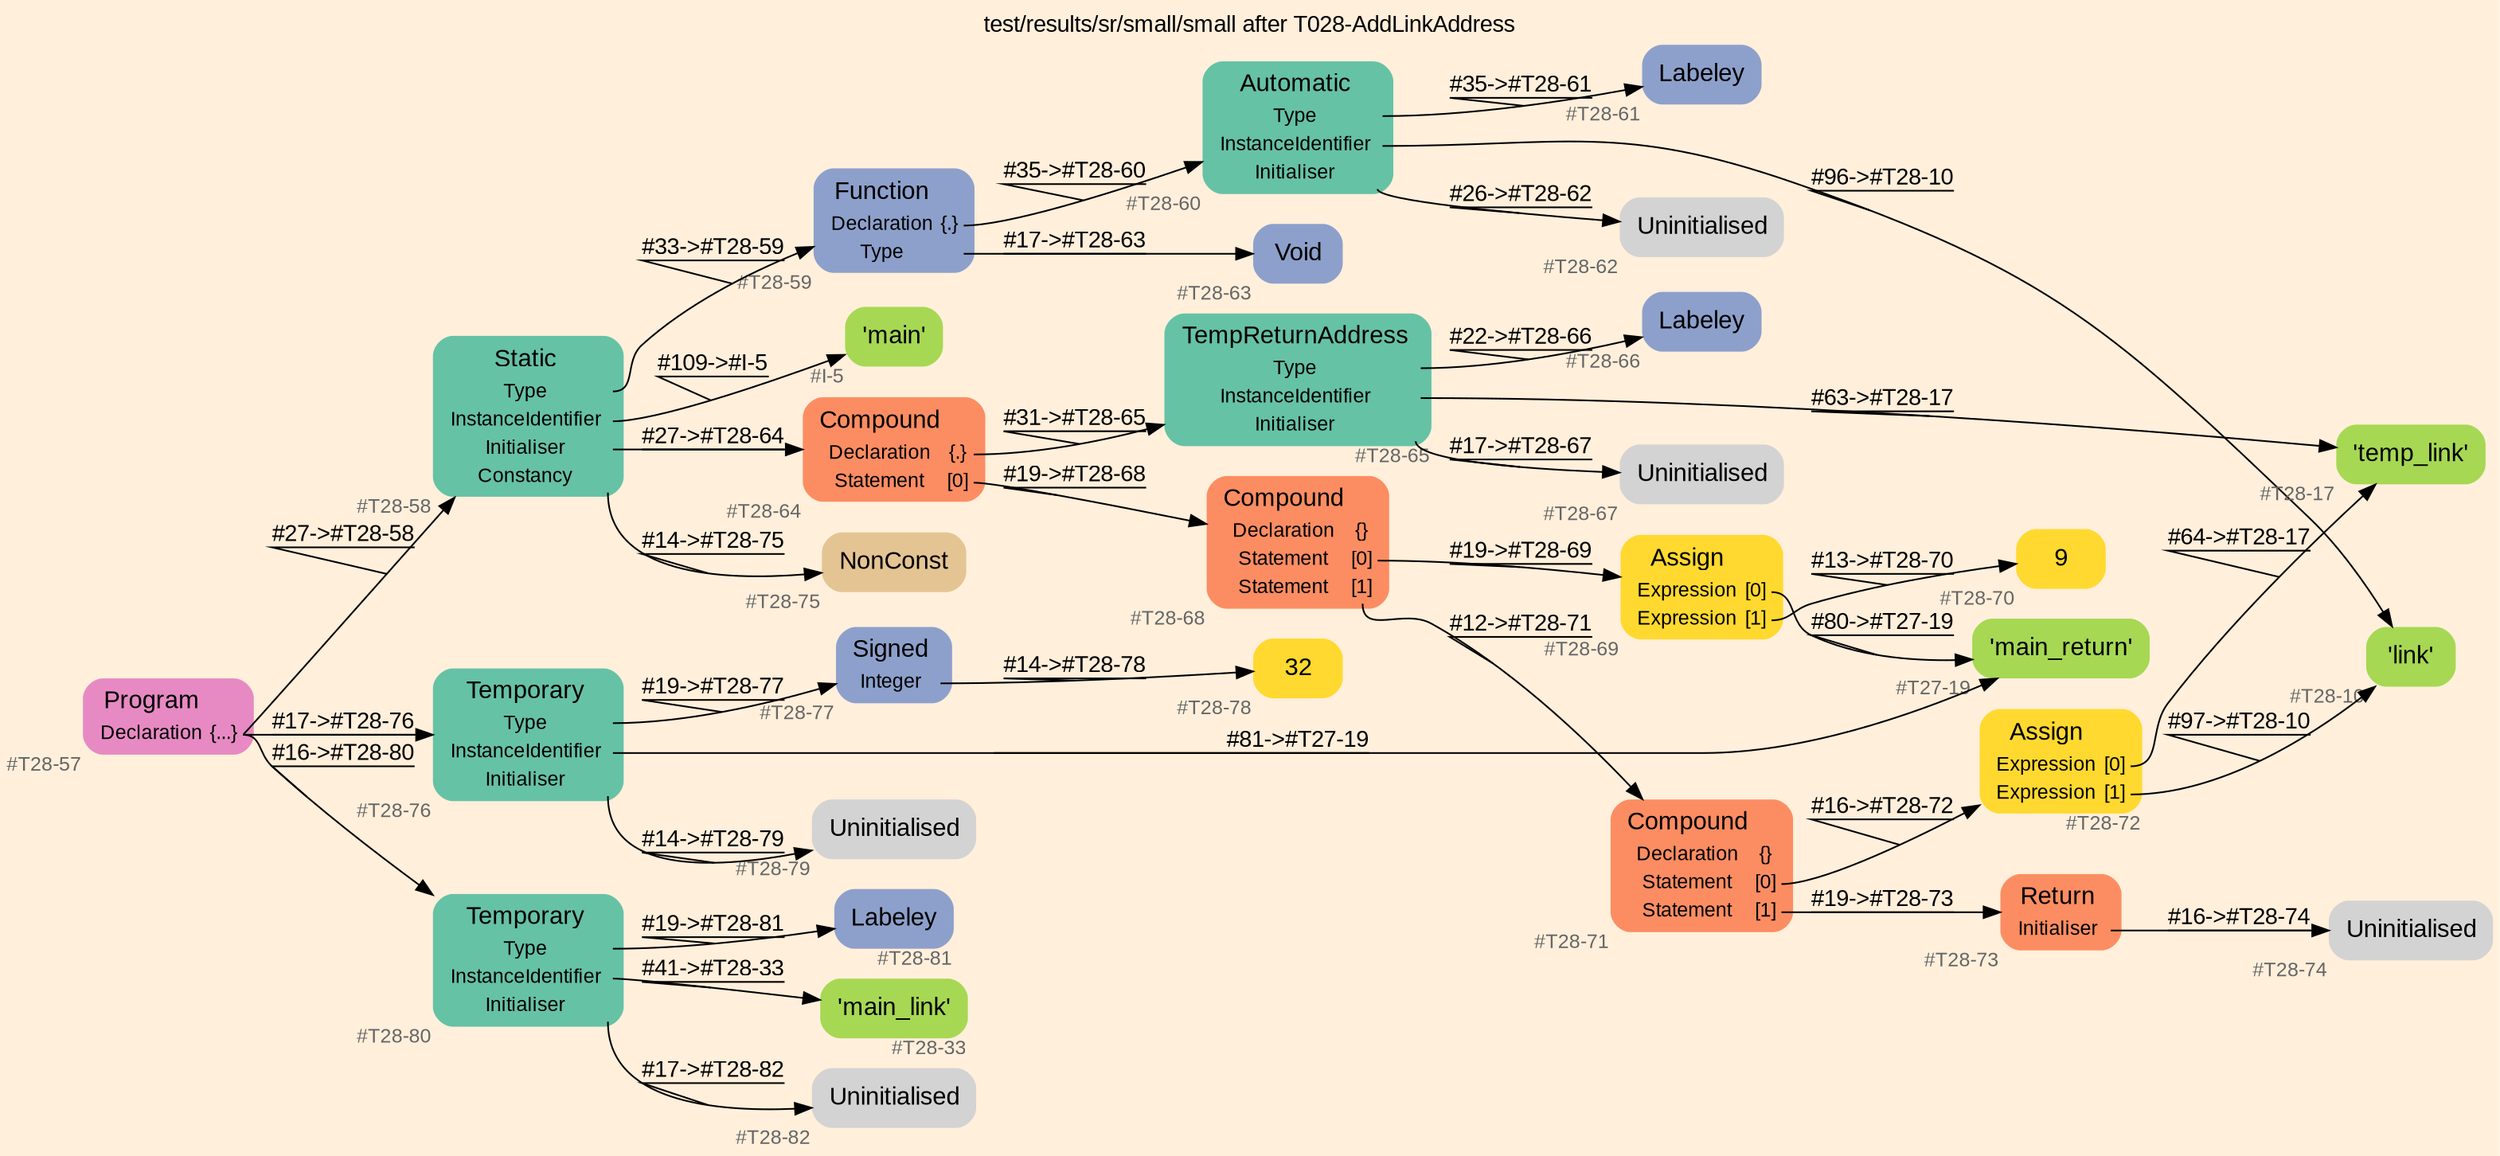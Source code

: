 digraph "test/results/sr/small/small after T028-AddLinkAddress" {
label = "test/results/sr/small/small after T028-AddLinkAddress"
labelloc = t
graph [
    rankdir = "LR"
    ranksep = 0.3
    bgcolor = antiquewhite1
    color = black
    fontcolor = black
    fontname = "Arial"
];
node [
    fontname = "Arial"
];
edge [
    fontname = "Arial"
];

// -------------------- node figure --------------------
// -------- block #T28-57 ----------
"#T28-57" [
    fillcolor = "/set28/4"
    xlabel = "#T28-57"
    fontsize = "12"
    fontcolor = grey40
    shape = "plaintext"
    label = <<TABLE BORDER="0" CELLBORDER="0" CELLSPACING="0">
     <TR><TD><FONT COLOR="black" POINT-SIZE="15">Program</FONT></TD></TR>
     <TR><TD><FONT COLOR="black" POINT-SIZE="12">Declaration</FONT></TD><TD PORT="port0"><FONT COLOR="black" POINT-SIZE="12">{...}</FONT></TD></TR>
    </TABLE>>
    style = "rounded,filled"
];

// -------- block #T28-58 ----------
"#T28-58" [
    fillcolor = "/set28/1"
    xlabel = "#T28-58"
    fontsize = "12"
    fontcolor = grey40
    shape = "plaintext"
    label = <<TABLE BORDER="0" CELLBORDER="0" CELLSPACING="0">
     <TR><TD><FONT COLOR="black" POINT-SIZE="15">Static</FONT></TD></TR>
     <TR><TD><FONT COLOR="black" POINT-SIZE="12">Type</FONT></TD><TD PORT="port0"></TD></TR>
     <TR><TD><FONT COLOR="black" POINT-SIZE="12">InstanceIdentifier</FONT></TD><TD PORT="port1"></TD></TR>
     <TR><TD><FONT COLOR="black" POINT-SIZE="12">Initialiser</FONT></TD><TD PORT="port2"></TD></TR>
     <TR><TD><FONT COLOR="black" POINT-SIZE="12">Constancy</FONT></TD><TD PORT="port3"></TD></TR>
    </TABLE>>
    style = "rounded,filled"
];

// -------- block #T28-59 ----------
"#T28-59" [
    fillcolor = "/set28/3"
    xlabel = "#T28-59"
    fontsize = "12"
    fontcolor = grey40
    shape = "plaintext"
    label = <<TABLE BORDER="0" CELLBORDER="0" CELLSPACING="0">
     <TR><TD><FONT COLOR="black" POINT-SIZE="15">Function</FONT></TD></TR>
     <TR><TD><FONT COLOR="black" POINT-SIZE="12">Declaration</FONT></TD><TD PORT="port0"><FONT COLOR="black" POINT-SIZE="12">{.}</FONT></TD></TR>
     <TR><TD><FONT COLOR="black" POINT-SIZE="12">Type</FONT></TD><TD PORT="port1"></TD></TR>
    </TABLE>>
    style = "rounded,filled"
];

// -------- block #T28-60 ----------
"#T28-60" [
    fillcolor = "/set28/1"
    xlabel = "#T28-60"
    fontsize = "12"
    fontcolor = grey40
    shape = "plaintext"
    label = <<TABLE BORDER="0" CELLBORDER="0" CELLSPACING="0">
     <TR><TD><FONT COLOR="black" POINT-SIZE="15">Automatic</FONT></TD></TR>
     <TR><TD><FONT COLOR="black" POINT-SIZE="12">Type</FONT></TD><TD PORT="port0"></TD></TR>
     <TR><TD><FONT COLOR="black" POINT-SIZE="12">InstanceIdentifier</FONT></TD><TD PORT="port1"></TD></TR>
     <TR><TD><FONT COLOR="black" POINT-SIZE="12">Initialiser</FONT></TD><TD PORT="port2"></TD></TR>
    </TABLE>>
    style = "rounded,filled"
];

// -------- block #T28-61 ----------
"#T28-61" [
    fillcolor = "/set28/3"
    xlabel = "#T28-61"
    fontsize = "12"
    fontcolor = grey40
    shape = "plaintext"
    label = <<TABLE BORDER="0" CELLBORDER="0" CELLSPACING="0">
     <TR><TD><FONT COLOR="black" POINT-SIZE="15">Labeley</FONT></TD></TR>
    </TABLE>>
    style = "rounded,filled"
];

// -------- block #T28-10 ----------
"#T28-10" [
    fillcolor = "/set28/5"
    xlabel = "#T28-10"
    fontsize = "12"
    fontcolor = grey40
    shape = "plaintext"
    label = <<TABLE BORDER="0" CELLBORDER="0" CELLSPACING="0">
     <TR><TD><FONT COLOR="black" POINT-SIZE="15">'link'</FONT></TD></TR>
    </TABLE>>
    style = "rounded,filled"
];

// -------- block #T28-62 ----------
"#T28-62" [
    xlabel = "#T28-62"
    fontsize = "12"
    fontcolor = grey40
    shape = "plaintext"
    label = <<TABLE BORDER="0" CELLBORDER="0" CELLSPACING="0">
     <TR><TD><FONT COLOR="black" POINT-SIZE="15">Uninitialised</FONT></TD></TR>
    </TABLE>>
    style = "rounded,filled"
];

// -------- block #T28-63 ----------
"#T28-63" [
    fillcolor = "/set28/3"
    xlabel = "#T28-63"
    fontsize = "12"
    fontcolor = grey40
    shape = "plaintext"
    label = <<TABLE BORDER="0" CELLBORDER="0" CELLSPACING="0">
     <TR><TD><FONT COLOR="black" POINT-SIZE="15">Void</FONT></TD></TR>
    </TABLE>>
    style = "rounded,filled"
];

// -------- block #I-5 ----------
"#I-5" [
    fillcolor = "/set28/5"
    xlabel = "#I-5"
    fontsize = "12"
    fontcolor = grey40
    shape = "plaintext"
    label = <<TABLE BORDER="0" CELLBORDER="0" CELLSPACING="0">
     <TR><TD><FONT COLOR="black" POINT-SIZE="15">'main'</FONT></TD></TR>
    </TABLE>>
    style = "rounded,filled"
];

// -------- block #T28-64 ----------
"#T28-64" [
    fillcolor = "/set28/2"
    xlabel = "#T28-64"
    fontsize = "12"
    fontcolor = grey40
    shape = "plaintext"
    label = <<TABLE BORDER="0" CELLBORDER="0" CELLSPACING="0">
     <TR><TD><FONT COLOR="black" POINT-SIZE="15">Compound</FONT></TD></TR>
     <TR><TD><FONT COLOR="black" POINT-SIZE="12">Declaration</FONT></TD><TD PORT="port0"><FONT COLOR="black" POINT-SIZE="12">{.}</FONT></TD></TR>
     <TR><TD><FONT COLOR="black" POINT-SIZE="12">Statement</FONT></TD><TD PORT="port1"><FONT COLOR="black" POINT-SIZE="12">[0]</FONT></TD></TR>
    </TABLE>>
    style = "rounded,filled"
];

// -------- block #T28-65 ----------
"#T28-65" [
    fillcolor = "/set28/1"
    xlabel = "#T28-65"
    fontsize = "12"
    fontcolor = grey40
    shape = "plaintext"
    label = <<TABLE BORDER="0" CELLBORDER="0" CELLSPACING="0">
     <TR><TD><FONT COLOR="black" POINT-SIZE="15">TempReturnAddress</FONT></TD></TR>
     <TR><TD><FONT COLOR="black" POINT-SIZE="12">Type</FONT></TD><TD PORT="port0"></TD></TR>
     <TR><TD><FONT COLOR="black" POINT-SIZE="12">InstanceIdentifier</FONT></TD><TD PORT="port1"></TD></TR>
     <TR><TD><FONT COLOR="black" POINT-SIZE="12">Initialiser</FONT></TD><TD PORT="port2"></TD></TR>
    </TABLE>>
    style = "rounded,filled"
];

// -------- block #T28-66 ----------
"#T28-66" [
    fillcolor = "/set28/3"
    xlabel = "#T28-66"
    fontsize = "12"
    fontcolor = grey40
    shape = "plaintext"
    label = <<TABLE BORDER="0" CELLBORDER="0" CELLSPACING="0">
     <TR><TD><FONT COLOR="black" POINT-SIZE="15">Labeley</FONT></TD></TR>
    </TABLE>>
    style = "rounded,filled"
];

// -------- block #T28-17 ----------
"#T28-17" [
    fillcolor = "/set28/5"
    xlabel = "#T28-17"
    fontsize = "12"
    fontcolor = grey40
    shape = "plaintext"
    label = <<TABLE BORDER="0" CELLBORDER="0" CELLSPACING="0">
     <TR><TD><FONT COLOR="black" POINT-SIZE="15">'temp_link'</FONT></TD></TR>
    </TABLE>>
    style = "rounded,filled"
];

// -------- block #T28-67 ----------
"#T28-67" [
    xlabel = "#T28-67"
    fontsize = "12"
    fontcolor = grey40
    shape = "plaintext"
    label = <<TABLE BORDER="0" CELLBORDER="0" CELLSPACING="0">
     <TR><TD><FONT COLOR="black" POINT-SIZE="15">Uninitialised</FONT></TD></TR>
    </TABLE>>
    style = "rounded,filled"
];

// -------- block #T28-68 ----------
"#T28-68" [
    fillcolor = "/set28/2"
    xlabel = "#T28-68"
    fontsize = "12"
    fontcolor = grey40
    shape = "plaintext"
    label = <<TABLE BORDER="0" CELLBORDER="0" CELLSPACING="0">
     <TR><TD><FONT COLOR="black" POINT-SIZE="15">Compound</FONT></TD></TR>
     <TR><TD><FONT COLOR="black" POINT-SIZE="12">Declaration</FONT></TD><TD PORT="port0"><FONT COLOR="black" POINT-SIZE="12">{}</FONT></TD></TR>
     <TR><TD><FONT COLOR="black" POINT-SIZE="12">Statement</FONT></TD><TD PORT="port1"><FONT COLOR="black" POINT-SIZE="12">[0]</FONT></TD></TR>
     <TR><TD><FONT COLOR="black" POINT-SIZE="12">Statement</FONT></TD><TD PORT="port2"><FONT COLOR="black" POINT-SIZE="12">[1]</FONT></TD></TR>
    </TABLE>>
    style = "rounded,filled"
];

// -------- block #T28-69 ----------
"#T28-69" [
    fillcolor = "/set28/6"
    xlabel = "#T28-69"
    fontsize = "12"
    fontcolor = grey40
    shape = "plaintext"
    label = <<TABLE BORDER="0" CELLBORDER="0" CELLSPACING="0">
     <TR><TD><FONT COLOR="black" POINT-SIZE="15">Assign</FONT></TD></TR>
     <TR><TD><FONT COLOR="black" POINT-SIZE="12">Expression</FONT></TD><TD PORT="port0"><FONT COLOR="black" POINT-SIZE="12">[0]</FONT></TD></TR>
     <TR><TD><FONT COLOR="black" POINT-SIZE="12">Expression</FONT></TD><TD PORT="port1"><FONT COLOR="black" POINT-SIZE="12">[1]</FONT></TD></TR>
    </TABLE>>
    style = "rounded,filled"
];

// -------- block #T27-19 ----------
"#T27-19" [
    fillcolor = "/set28/5"
    xlabel = "#T27-19"
    fontsize = "12"
    fontcolor = grey40
    shape = "plaintext"
    label = <<TABLE BORDER="0" CELLBORDER="0" CELLSPACING="0">
     <TR><TD><FONT COLOR="black" POINT-SIZE="15">'main_return'</FONT></TD></TR>
    </TABLE>>
    style = "rounded,filled"
];

// -------- block #T28-70 ----------
"#T28-70" [
    fillcolor = "/set28/6"
    xlabel = "#T28-70"
    fontsize = "12"
    fontcolor = grey40
    shape = "plaintext"
    label = <<TABLE BORDER="0" CELLBORDER="0" CELLSPACING="0">
     <TR><TD><FONT COLOR="black" POINT-SIZE="15">9</FONT></TD></TR>
    </TABLE>>
    style = "rounded,filled"
];

// -------- block #T28-71 ----------
"#T28-71" [
    fillcolor = "/set28/2"
    xlabel = "#T28-71"
    fontsize = "12"
    fontcolor = grey40
    shape = "plaintext"
    label = <<TABLE BORDER="0" CELLBORDER="0" CELLSPACING="0">
     <TR><TD><FONT COLOR="black" POINT-SIZE="15">Compound</FONT></TD></TR>
     <TR><TD><FONT COLOR="black" POINT-SIZE="12">Declaration</FONT></TD><TD PORT="port0"><FONT COLOR="black" POINT-SIZE="12">{}</FONT></TD></TR>
     <TR><TD><FONT COLOR="black" POINT-SIZE="12">Statement</FONT></TD><TD PORT="port1"><FONT COLOR="black" POINT-SIZE="12">[0]</FONT></TD></TR>
     <TR><TD><FONT COLOR="black" POINT-SIZE="12">Statement</FONT></TD><TD PORT="port2"><FONT COLOR="black" POINT-SIZE="12">[1]</FONT></TD></TR>
    </TABLE>>
    style = "rounded,filled"
];

// -------- block #T28-72 ----------
"#T28-72" [
    fillcolor = "/set28/6"
    xlabel = "#T28-72"
    fontsize = "12"
    fontcolor = grey40
    shape = "plaintext"
    label = <<TABLE BORDER="0" CELLBORDER="0" CELLSPACING="0">
     <TR><TD><FONT COLOR="black" POINT-SIZE="15">Assign</FONT></TD></TR>
     <TR><TD><FONT COLOR="black" POINT-SIZE="12">Expression</FONT></TD><TD PORT="port0"><FONT COLOR="black" POINT-SIZE="12">[0]</FONT></TD></TR>
     <TR><TD><FONT COLOR="black" POINT-SIZE="12">Expression</FONT></TD><TD PORT="port1"><FONT COLOR="black" POINT-SIZE="12">[1]</FONT></TD></TR>
    </TABLE>>
    style = "rounded,filled"
];

// -------- block #T28-73 ----------
"#T28-73" [
    fillcolor = "/set28/2"
    xlabel = "#T28-73"
    fontsize = "12"
    fontcolor = grey40
    shape = "plaintext"
    label = <<TABLE BORDER="0" CELLBORDER="0" CELLSPACING="0">
     <TR><TD><FONT COLOR="black" POINT-SIZE="15">Return</FONT></TD></TR>
     <TR><TD><FONT COLOR="black" POINT-SIZE="12">Initialiser</FONT></TD><TD PORT="port0"></TD></TR>
    </TABLE>>
    style = "rounded,filled"
];

// -------- block #T28-74 ----------
"#T28-74" [
    xlabel = "#T28-74"
    fontsize = "12"
    fontcolor = grey40
    shape = "plaintext"
    label = <<TABLE BORDER="0" CELLBORDER="0" CELLSPACING="0">
     <TR><TD><FONT COLOR="black" POINT-SIZE="15">Uninitialised</FONT></TD></TR>
    </TABLE>>
    style = "rounded,filled"
];

// -------- block #T28-75 ----------
"#T28-75" [
    fillcolor = "/set28/7"
    xlabel = "#T28-75"
    fontsize = "12"
    fontcolor = grey40
    shape = "plaintext"
    label = <<TABLE BORDER="0" CELLBORDER="0" CELLSPACING="0">
     <TR><TD><FONT COLOR="black" POINT-SIZE="15">NonConst</FONT></TD></TR>
    </TABLE>>
    style = "rounded,filled"
];

// -------- block #T28-76 ----------
"#T28-76" [
    fillcolor = "/set28/1"
    xlabel = "#T28-76"
    fontsize = "12"
    fontcolor = grey40
    shape = "plaintext"
    label = <<TABLE BORDER="0" CELLBORDER="0" CELLSPACING="0">
     <TR><TD><FONT COLOR="black" POINT-SIZE="15">Temporary</FONT></TD></TR>
     <TR><TD><FONT COLOR="black" POINT-SIZE="12">Type</FONT></TD><TD PORT="port0"></TD></TR>
     <TR><TD><FONT COLOR="black" POINT-SIZE="12">InstanceIdentifier</FONT></TD><TD PORT="port1"></TD></TR>
     <TR><TD><FONT COLOR="black" POINT-SIZE="12">Initialiser</FONT></TD><TD PORT="port2"></TD></TR>
    </TABLE>>
    style = "rounded,filled"
];

// -------- block #T28-77 ----------
"#T28-77" [
    fillcolor = "/set28/3"
    xlabel = "#T28-77"
    fontsize = "12"
    fontcolor = grey40
    shape = "plaintext"
    label = <<TABLE BORDER="0" CELLBORDER="0" CELLSPACING="0">
     <TR><TD><FONT COLOR="black" POINT-SIZE="15">Signed</FONT></TD></TR>
     <TR><TD><FONT COLOR="black" POINT-SIZE="12">Integer</FONT></TD><TD PORT="port0"></TD></TR>
    </TABLE>>
    style = "rounded,filled"
];

// -------- block #T28-78 ----------
"#T28-78" [
    fillcolor = "/set28/6"
    xlabel = "#T28-78"
    fontsize = "12"
    fontcolor = grey40
    shape = "plaintext"
    label = <<TABLE BORDER="0" CELLBORDER="0" CELLSPACING="0">
     <TR><TD><FONT COLOR="black" POINT-SIZE="15">32</FONT></TD></TR>
    </TABLE>>
    style = "rounded,filled"
];

// -------- block #T28-79 ----------
"#T28-79" [
    xlabel = "#T28-79"
    fontsize = "12"
    fontcolor = grey40
    shape = "plaintext"
    label = <<TABLE BORDER="0" CELLBORDER="0" CELLSPACING="0">
     <TR><TD><FONT COLOR="black" POINT-SIZE="15">Uninitialised</FONT></TD></TR>
    </TABLE>>
    style = "rounded,filled"
];

// -------- block #T28-80 ----------
"#T28-80" [
    fillcolor = "/set28/1"
    xlabel = "#T28-80"
    fontsize = "12"
    fontcolor = grey40
    shape = "plaintext"
    label = <<TABLE BORDER="0" CELLBORDER="0" CELLSPACING="0">
     <TR><TD><FONT COLOR="black" POINT-SIZE="15">Temporary</FONT></TD></TR>
     <TR><TD><FONT COLOR="black" POINT-SIZE="12">Type</FONT></TD><TD PORT="port0"></TD></TR>
     <TR><TD><FONT COLOR="black" POINT-SIZE="12">InstanceIdentifier</FONT></TD><TD PORT="port1"></TD></TR>
     <TR><TD><FONT COLOR="black" POINT-SIZE="12">Initialiser</FONT></TD><TD PORT="port2"></TD></TR>
    </TABLE>>
    style = "rounded,filled"
];

// -------- block #T28-81 ----------
"#T28-81" [
    fillcolor = "/set28/3"
    xlabel = "#T28-81"
    fontsize = "12"
    fontcolor = grey40
    shape = "plaintext"
    label = <<TABLE BORDER="0" CELLBORDER="0" CELLSPACING="0">
     <TR><TD><FONT COLOR="black" POINT-SIZE="15">Labeley</FONT></TD></TR>
    </TABLE>>
    style = "rounded,filled"
];

// -------- block #T28-33 ----------
"#T28-33" [
    fillcolor = "/set28/5"
    xlabel = "#T28-33"
    fontsize = "12"
    fontcolor = grey40
    shape = "plaintext"
    label = <<TABLE BORDER="0" CELLBORDER="0" CELLSPACING="0">
     <TR><TD><FONT COLOR="black" POINT-SIZE="15">'main_link'</FONT></TD></TR>
    </TABLE>>
    style = "rounded,filled"
];

// -------- block #T28-82 ----------
"#T28-82" [
    xlabel = "#T28-82"
    fontsize = "12"
    fontcolor = grey40
    shape = "plaintext"
    label = <<TABLE BORDER="0" CELLBORDER="0" CELLSPACING="0">
     <TR><TD><FONT COLOR="black" POINT-SIZE="15">Uninitialised</FONT></TD></TR>
    </TABLE>>
    style = "rounded,filled"
];

"#T28-57":port0 -> "#T28-58" [
    label = "#27-&gt;#T28-58"
    decorate = true
    color = black
    fontcolor = black
];

"#T28-57":port0 -> "#T28-76" [
    label = "#17-&gt;#T28-76"
    decorate = true
    color = black
    fontcolor = black
];

"#T28-57":port0 -> "#T28-80" [
    label = "#16-&gt;#T28-80"
    decorate = true
    color = black
    fontcolor = black
];

"#T28-58":port0 -> "#T28-59" [
    label = "#33-&gt;#T28-59"
    decorate = true
    color = black
    fontcolor = black
];

"#T28-58":port1 -> "#I-5" [
    label = "#109-&gt;#I-5"
    decorate = true
    color = black
    fontcolor = black
];

"#T28-58":port2 -> "#T28-64" [
    label = "#27-&gt;#T28-64"
    decorate = true
    color = black
    fontcolor = black
];

"#T28-58":port3 -> "#T28-75" [
    label = "#14-&gt;#T28-75"
    decorate = true
    color = black
    fontcolor = black
];

"#T28-59":port0 -> "#T28-60" [
    label = "#35-&gt;#T28-60"
    decorate = true
    color = black
    fontcolor = black
];

"#T28-59":port1 -> "#T28-63" [
    label = "#17-&gt;#T28-63"
    decorate = true
    color = black
    fontcolor = black
];

"#T28-60":port0 -> "#T28-61" [
    label = "#35-&gt;#T28-61"
    decorate = true
    color = black
    fontcolor = black
];

"#T28-60":port1 -> "#T28-10" [
    label = "#96-&gt;#T28-10"
    decorate = true
    color = black
    fontcolor = black
];

"#T28-60":port2 -> "#T28-62" [
    label = "#26-&gt;#T28-62"
    decorate = true
    color = black
    fontcolor = black
];

"#T28-64":port0 -> "#T28-65" [
    label = "#31-&gt;#T28-65"
    decorate = true
    color = black
    fontcolor = black
];

"#T28-64":port1 -> "#T28-68" [
    label = "#19-&gt;#T28-68"
    decorate = true
    color = black
    fontcolor = black
];

"#T28-65":port0 -> "#T28-66" [
    label = "#22-&gt;#T28-66"
    decorate = true
    color = black
    fontcolor = black
];

"#T28-65":port1 -> "#T28-17" [
    label = "#63-&gt;#T28-17"
    decorate = true
    color = black
    fontcolor = black
];

"#T28-65":port2 -> "#T28-67" [
    label = "#17-&gt;#T28-67"
    decorate = true
    color = black
    fontcolor = black
];

"#T28-68":port1 -> "#T28-69" [
    label = "#19-&gt;#T28-69"
    decorate = true
    color = black
    fontcolor = black
];

"#T28-68":port2 -> "#T28-71" [
    label = "#12-&gt;#T28-71"
    decorate = true
    color = black
    fontcolor = black
];

"#T28-69":port0 -> "#T27-19" [
    label = "#80-&gt;#T27-19"
    decorate = true
    color = black
    fontcolor = black
];

"#T28-69":port1 -> "#T28-70" [
    label = "#13-&gt;#T28-70"
    decorate = true
    color = black
    fontcolor = black
];

"#T28-71":port1 -> "#T28-72" [
    label = "#16-&gt;#T28-72"
    decorate = true
    color = black
    fontcolor = black
];

"#T28-71":port2 -> "#T28-73" [
    label = "#19-&gt;#T28-73"
    decorate = true
    color = black
    fontcolor = black
];

"#T28-72":port0 -> "#T28-17" [
    label = "#64-&gt;#T28-17"
    decorate = true
    color = black
    fontcolor = black
];

"#T28-72":port1 -> "#T28-10" [
    label = "#97-&gt;#T28-10"
    decorate = true
    color = black
    fontcolor = black
];

"#T28-73":port0 -> "#T28-74" [
    label = "#16-&gt;#T28-74"
    decorate = true
    color = black
    fontcolor = black
];

"#T28-76":port0 -> "#T28-77" [
    label = "#19-&gt;#T28-77"
    decorate = true
    color = black
    fontcolor = black
];

"#T28-76":port1 -> "#T27-19" [
    label = "#81-&gt;#T27-19"
    decorate = true
    color = black
    fontcolor = black
];

"#T28-76":port2 -> "#T28-79" [
    label = "#14-&gt;#T28-79"
    decorate = true
    color = black
    fontcolor = black
];

"#T28-77":port0 -> "#T28-78" [
    label = "#14-&gt;#T28-78"
    decorate = true
    color = black
    fontcolor = black
];

"#T28-80":port0 -> "#T28-81" [
    label = "#19-&gt;#T28-81"
    decorate = true
    color = black
    fontcolor = black
];

"#T28-80":port1 -> "#T28-33" [
    label = "#41-&gt;#T28-33"
    decorate = true
    color = black
    fontcolor = black
];

"#T28-80":port2 -> "#T28-82" [
    label = "#17-&gt;#T28-82"
    decorate = true
    color = black
    fontcolor = black
];


}
